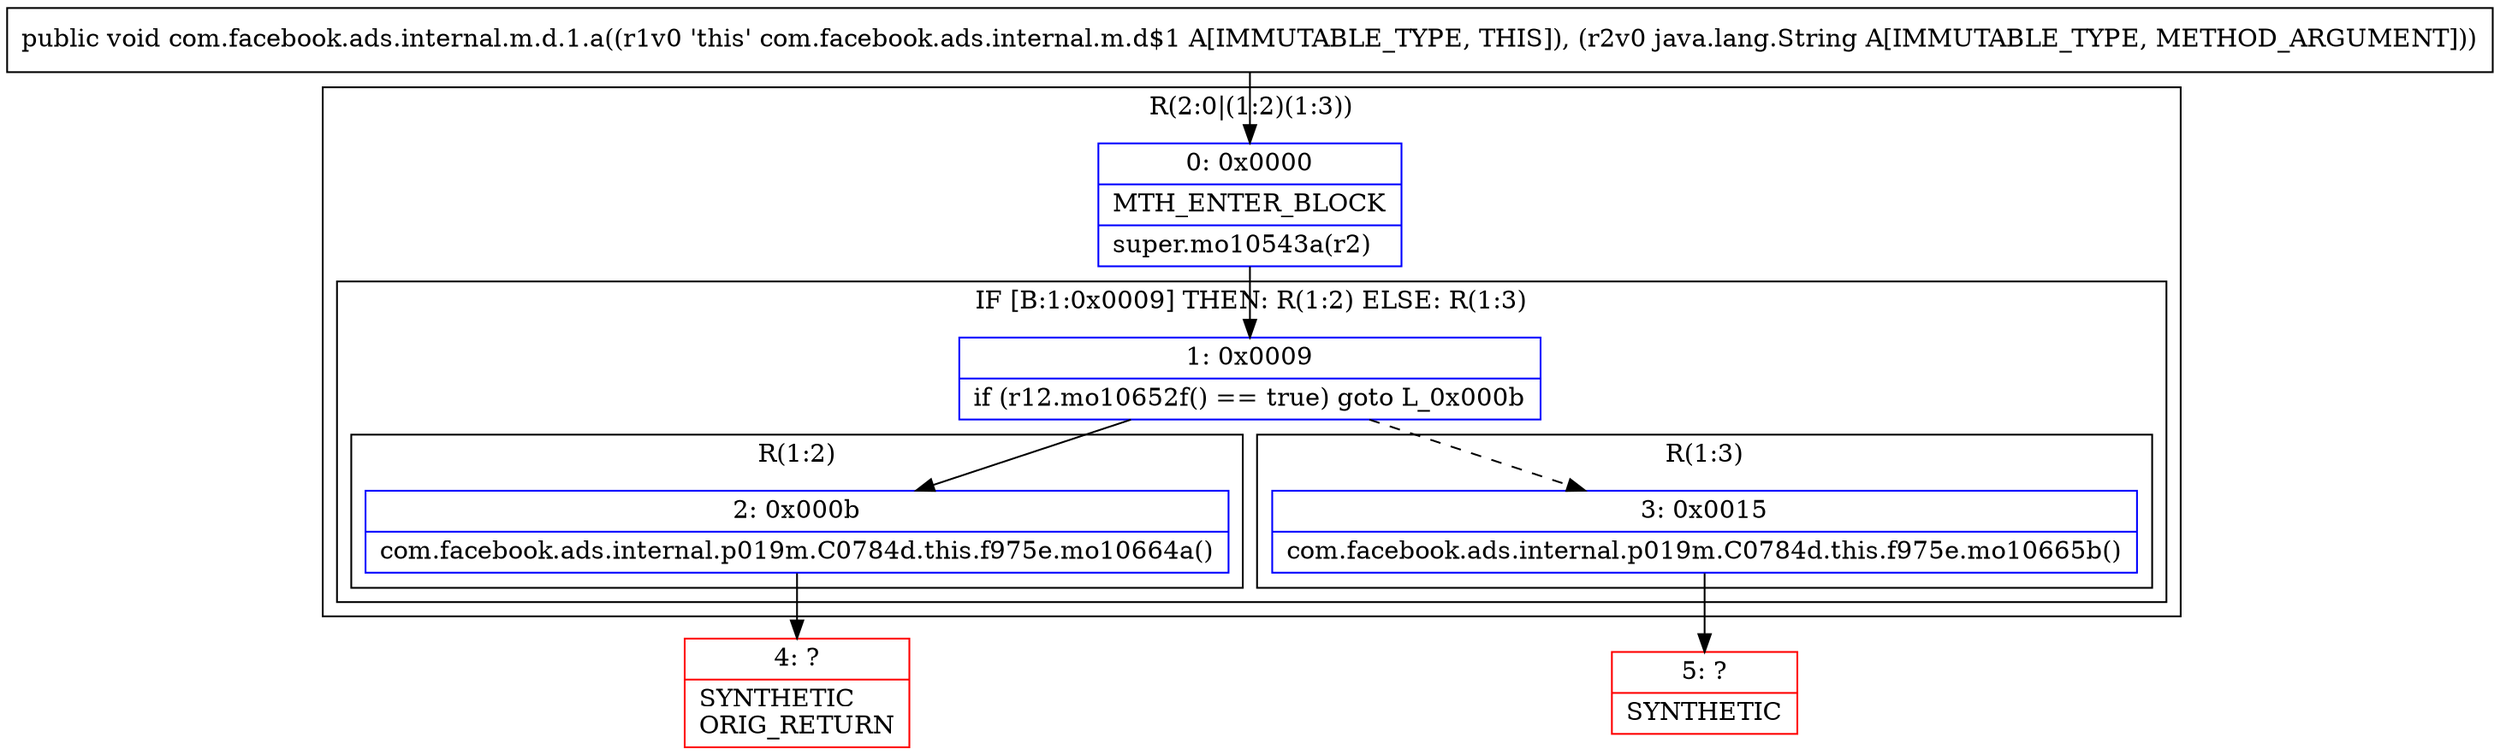 digraph "CFG forcom.facebook.ads.internal.m.d.1.a(Ljava\/lang\/String;)V" {
subgraph cluster_Region_1173868566 {
label = "R(2:0|(1:2)(1:3))";
node [shape=record,color=blue];
Node_0 [shape=record,label="{0\:\ 0x0000|MTH_ENTER_BLOCK\l|super.mo10543a(r2)\l}"];
subgraph cluster_IfRegion_802006738 {
label = "IF [B:1:0x0009] THEN: R(1:2) ELSE: R(1:3)";
node [shape=record,color=blue];
Node_1 [shape=record,label="{1\:\ 0x0009|if (r12.mo10652f() == true) goto L_0x000b\l}"];
subgraph cluster_Region_1864328156 {
label = "R(1:2)";
node [shape=record,color=blue];
Node_2 [shape=record,label="{2\:\ 0x000b|com.facebook.ads.internal.p019m.C0784d.this.f975e.mo10664a()\l}"];
}
subgraph cluster_Region_560716963 {
label = "R(1:3)";
node [shape=record,color=blue];
Node_3 [shape=record,label="{3\:\ 0x0015|com.facebook.ads.internal.p019m.C0784d.this.f975e.mo10665b()\l}"];
}
}
}
Node_4 [shape=record,color=red,label="{4\:\ ?|SYNTHETIC\lORIG_RETURN\l}"];
Node_5 [shape=record,color=red,label="{5\:\ ?|SYNTHETIC\l}"];
MethodNode[shape=record,label="{public void com.facebook.ads.internal.m.d.1.a((r1v0 'this' com.facebook.ads.internal.m.d$1 A[IMMUTABLE_TYPE, THIS]), (r2v0 java.lang.String A[IMMUTABLE_TYPE, METHOD_ARGUMENT])) }"];
MethodNode -> Node_0;
Node_0 -> Node_1;
Node_1 -> Node_2;
Node_1 -> Node_3[style=dashed];
Node_2 -> Node_4;
Node_3 -> Node_5;
}


